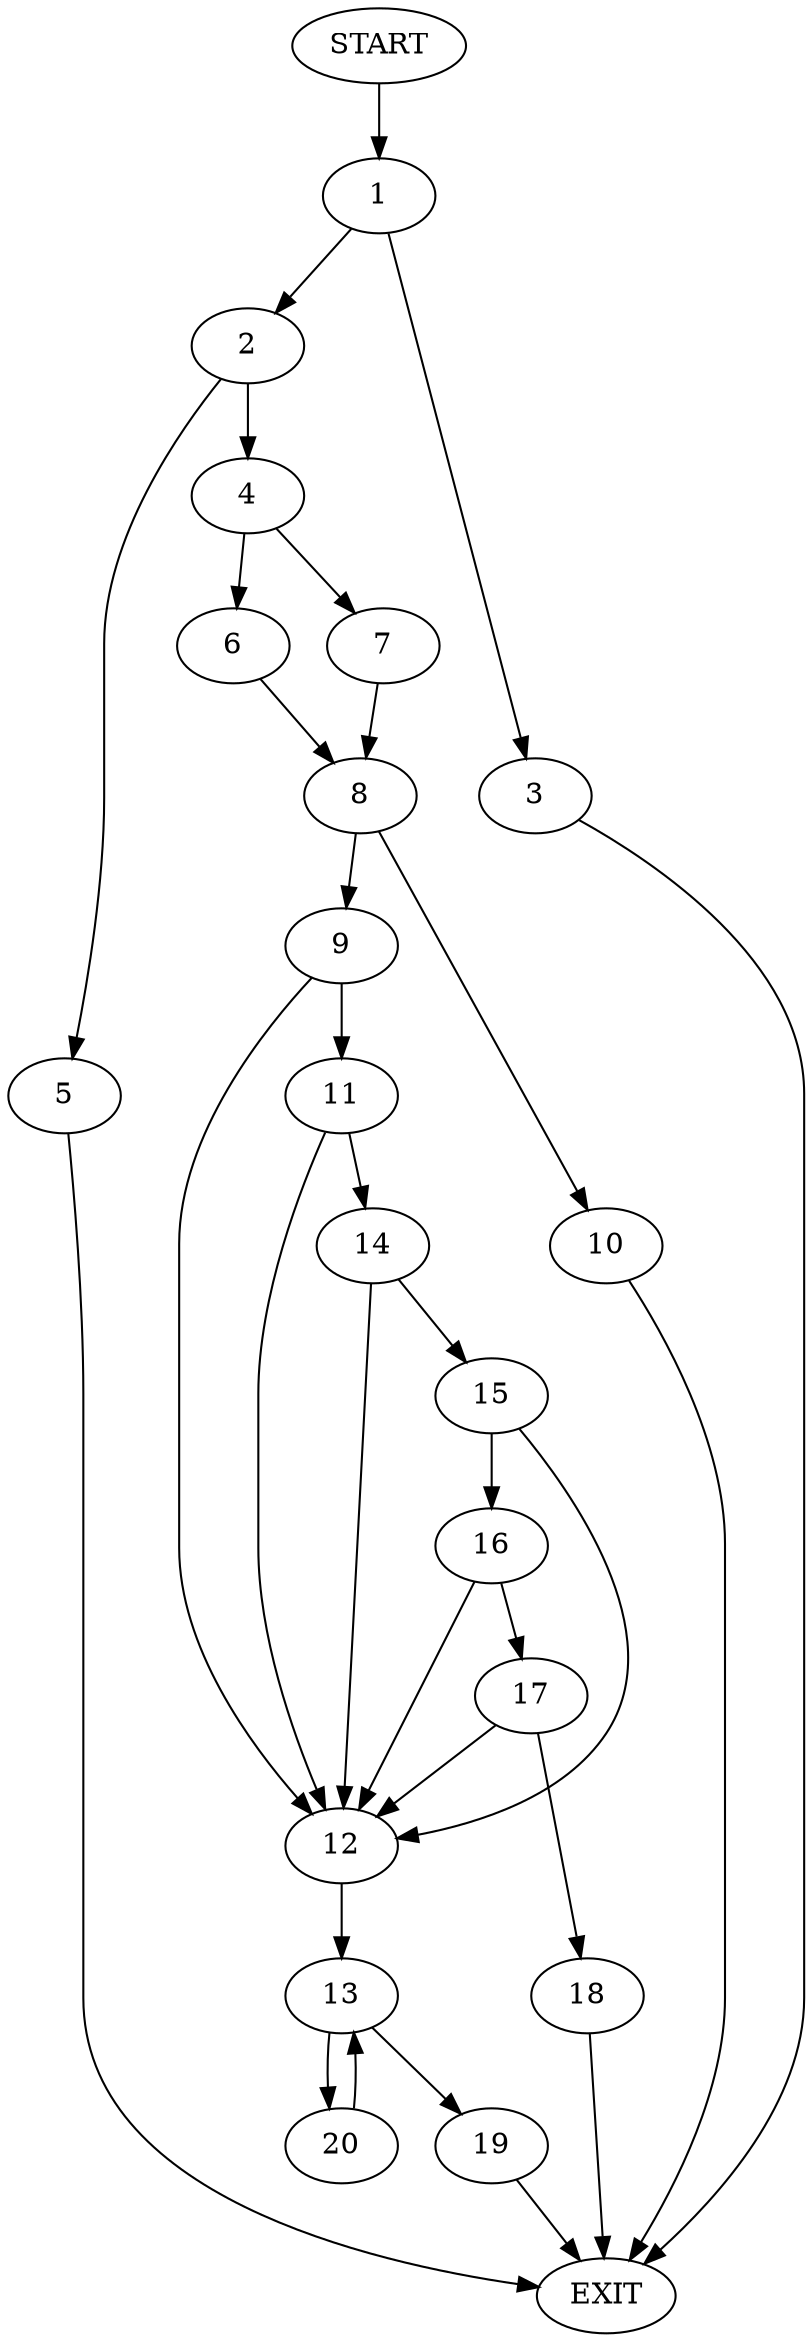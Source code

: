 digraph {
0 [label="START"]
21 [label="EXIT"]
0 -> 1
1 -> 2
1 -> 3
2 -> 4
2 -> 5
3 -> 21
4 -> 6
4 -> 7
5 -> 21
7 -> 8
6 -> 8
8 -> 9
8 -> 10
9 -> 11
9 -> 12
10 -> 21
12 -> 13
11 -> 14
11 -> 12
14 -> 15
14 -> 12
15 -> 16
15 -> 12
16 -> 17
16 -> 12
17 -> 18
17 -> 12
18 -> 21
13 -> 19
13 -> 20
20 -> 13
19 -> 21
}
